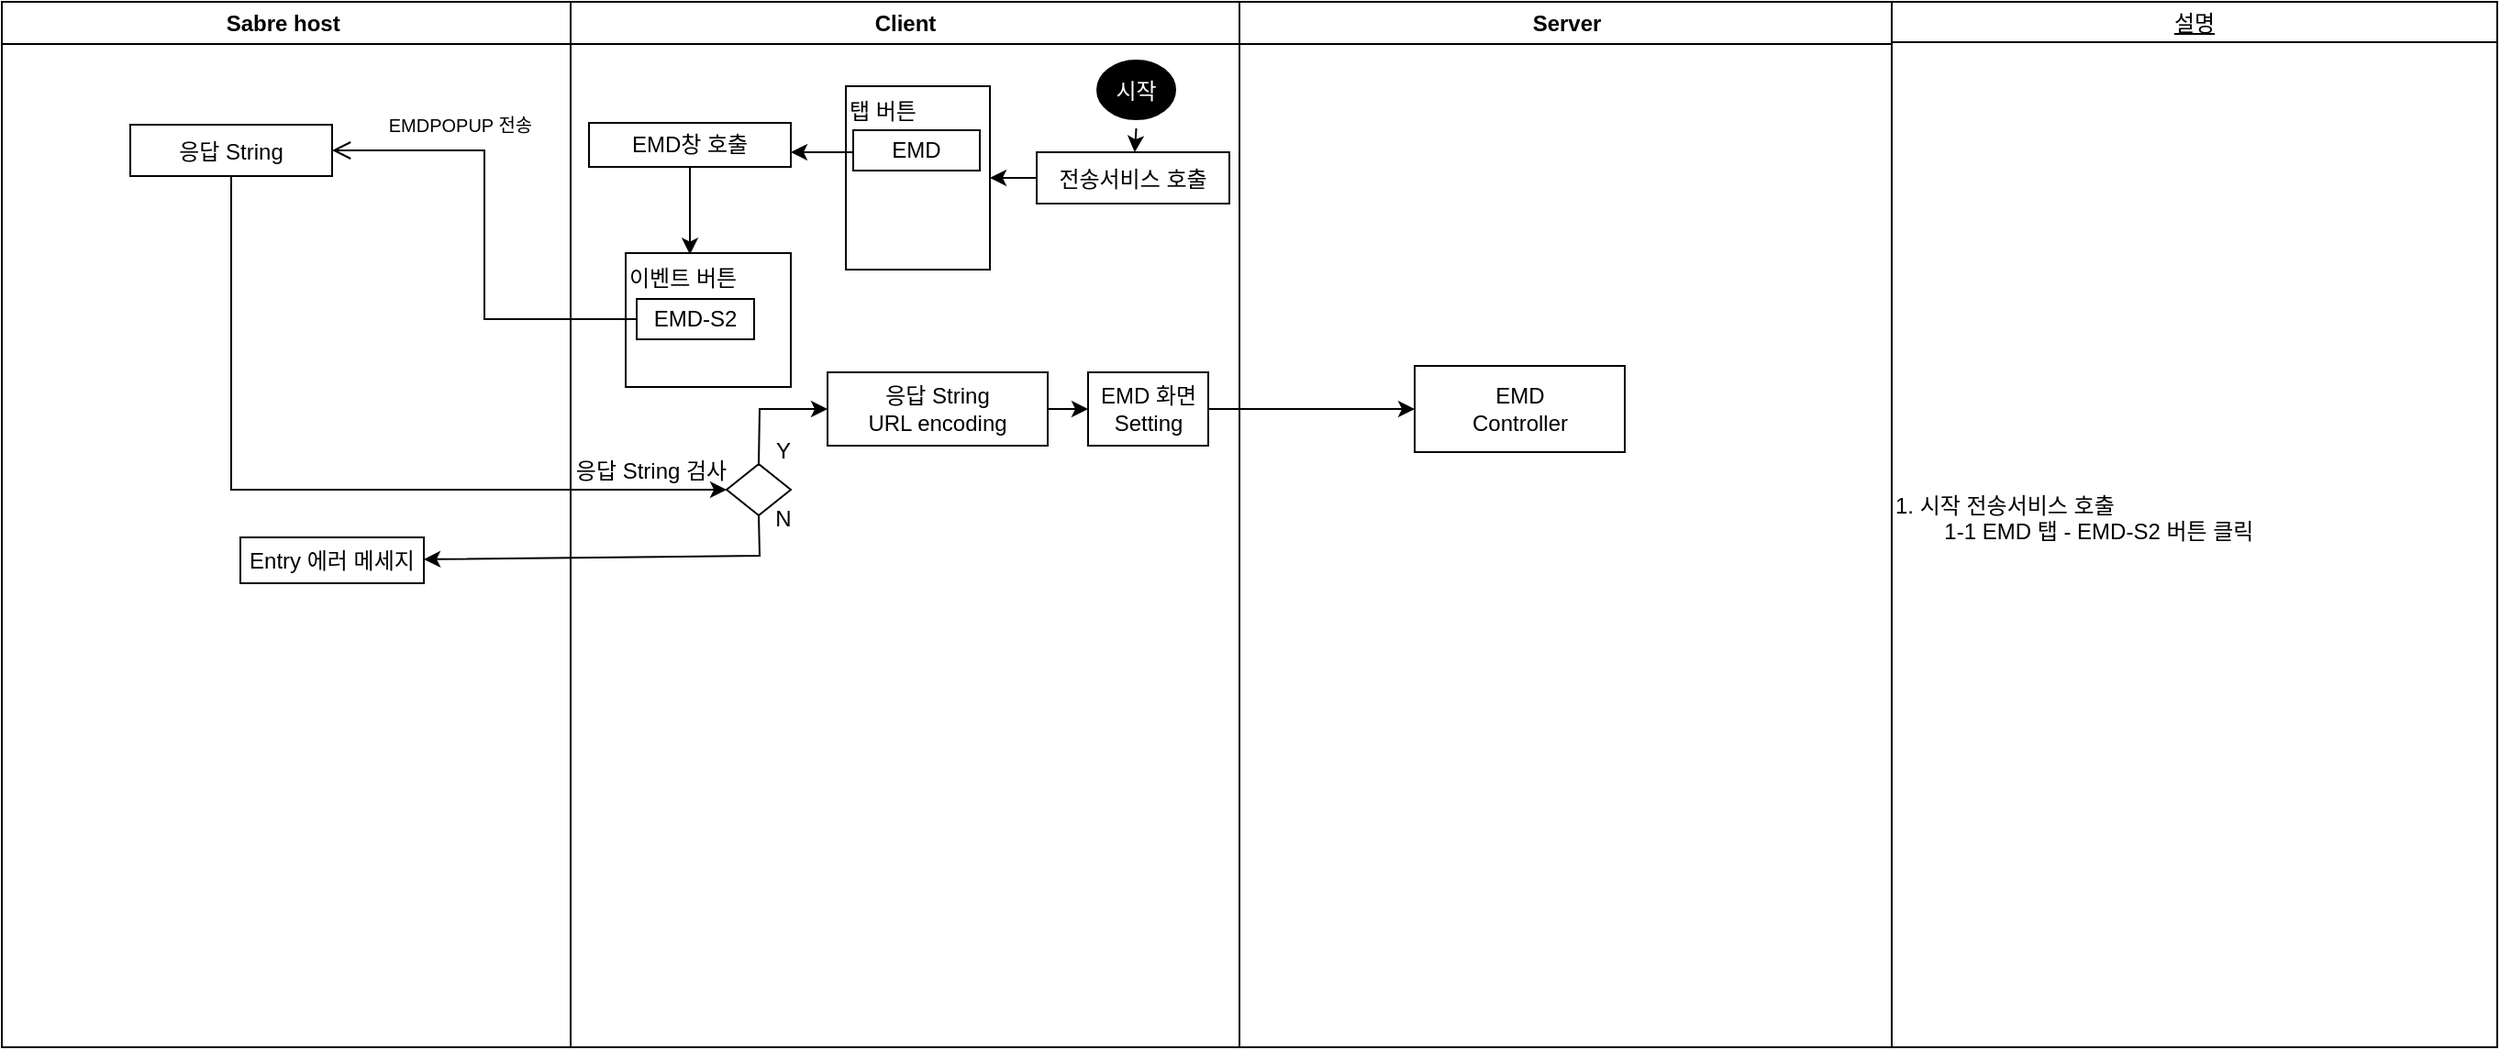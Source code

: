 <mxfile version="22.0.2" type="github">
  <diagram name="Page-1" id="e7e014a7-5840-1c2e-5031-d8a46d1fe8dd">
    <mxGraphModel dx="1434" dy="790" grid="1" gridSize="10" guides="1" tooltips="1" connect="1" arrows="1" fold="1" page="1" pageScale="1" pageWidth="1169" pageHeight="826" background="none" math="0" shadow="0">
      <root>
        <mxCell id="0" />
        <mxCell id="1" parent="0" />
        <mxCell id="2" value="Sabre host " style="swimlane;whiteSpace=wrap" parent="1" vertex="1">
          <mxGeometry x="50" y="128" width="310" height="570" as="geometry" />
        </mxCell>
        <mxCell id="7" value="응답 String" style="" parent="2" vertex="1">
          <mxGeometry x="70" y="67" width="110" height="28" as="geometry" />
        </mxCell>
        <mxCell id="6lSSJdkd9sKQMiOpRLFT-60" value="EMDPOPUP 전송" style="text;html=1;strokeColor=none;fillColor=none;align=center;verticalAlign=middle;whiteSpace=wrap;rounded=0;fontSize=10;" vertex="1" parent="2">
          <mxGeometry x="200" y="52" width="100" height="30" as="geometry" />
        </mxCell>
        <mxCell id="6lSSJdkd9sKQMiOpRLFT-95" value="Entry 에러 메세지" style="rounded=0;whiteSpace=wrap;html=1;" vertex="1" parent="2">
          <mxGeometry x="130" y="292" width="100" height="25" as="geometry" />
        </mxCell>
        <mxCell id="3" value="Client" style="swimlane;whiteSpace=wrap" parent="1" vertex="1">
          <mxGeometry x="360" y="128" width="364.5" height="570" as="geometry" />
        </mxCell>
        <mxCell id="13" value="시작" style="ellipse;shape=startState;fillColor=#000000;strokeColor=#FFFFFF;fontColor=#FFFFFF;" parent="3" vertex="1">
          <mxGeometry x="282" y="27" width="52.5" height="42" as="geometry" />
        </mxCell>
        <mxCell id="6lSSJdkd9sKQMiOpRLFT-57" value="" style="edgeStyle=orthogonalEdgeStyle;rounded=0;orthogonalLoop=1;jettySize=auto;html=1;" edge="1" parent="3" source="15" target="6lSSJdkd9sKQMiOpRLFT-56">
          <mxGeometry relative="1" as="geometry" />
        </mxCell>
        <mxCell id="15" value="전송서비스 호출" style="" parent="3" vertex="1">
          <mxGeometry x="254" y="82" width="105" height="28" as="geometry" />
        </mxCell>
        <mxCell id="6lSSJdkd9sKQMiOpRLFT-75" value="" style="edgeStyle=orthogonalEdgeStyle;rounded=0;orthogonalLoop=1;jettySize=auto;html=1;entryX=0.389;entryY=0.01;entryDx=0;entryDy=0;entryPerimeter=0;" edge="1" parent="3" source="6lSSJdkd9sKQMiOpRLFT-50" target="6lSSJdkd9sKQMiOpRLFT-61">
          <mxGeometry relative="1" as="geometry" />
        </mxCell>
        <mxCell id="6lSSJdkd9sKQMiOpRLFT-50" value="EMD창 호출" style="whiteSpace=wrap;html=1;" vertex="1" parent="3">
          <mxGeometry x="10" y="66" width="110" height="24" as="geometry" />
        </mxCell>
        <mxCell id="6lSSJdkd9sKQMiOpRLFT-56" value="탭 버튼&#xa;" style="align=left;verticalAlign=top;" vertex="1" parent="3">
          <mxGeometry x="150" y="46" width="78.5" height="100" as="geometry" />
        </mxCell>
        <mxCell id="6lSSJdkd9sKQMiOpRLFT-65" value="" style="edgeStyle=orthogonalEdgeStyle;rounded=0;orthogonalLoop=1;jettySize=auto;html=1;" edge="1" parent="3" source="6lSSJdkd9sKQMiOpRLFT-58" target="6lSSJdkd9sKQMiOpRLFT-50">
          <mxGeometry relative="1" as="geometry">
            <Array as="points">
              <mxPoint x="140" y="82" />
              <mxPoint x="140" y="82" />
            </Array>
          </mxGeometry>
        </mxCell>
        <mxCell id="6lSSJdkd9sKQMiOpRLFT-58" value="EMD" style="rounded=0;whiteSpace=wrap;html=1;" vertex="1" parent="3">
          <mxGeometry x="154" y="70" width="69" height="22" as="geometry" />
        </mxCell>
        <mxCell id="6lSSJdkd9sKQMiOpRLFT-61" value="이벤트 버튼&#xa;" style="align=left;verticalAlign=top;" vertex="1" parent="3">
          <mxGeometry x="30" y="137" width="90" height="73" as="geometry" />
        </mxCell>
        <mxCell id="6lSSJdkd9sKQMiOpRLFT-62" value="EMD-S2" style="rounded=0;whiteSpace=wrap;html=1;" vertex="1" parent="3">
          <mxGeometry x="36" y="162" width="64" height="22" as="geometry" />
        </mxCell>
        <mxCell id="6lSSJdkd9sKQMiOpRLFT-72" value="" style="endArrow=classic;html=1;rounded=0;exitX=0.5;exitY=1;exitDx=0;exitDy=0;" edge="1" parent="3" source="13" target="15">
          <mxGeometry width="50" height="50" relative="1" as="geometry">
            <mxPoint x="370" y="302" as="sourcePoint" />
            <mxPoint x="420" y="252" as="targetPoint" />
          </mxGeometry>
        </mxCell>
        <mxCell id="6lSSJdkd9sKQMiOpRLFT-79" value="" style="rhombus;whiteSpace=wrap;html=1;" vertex="1" parent="3">
          <mxGeometry x="85" y="252" width="35" height="28" as="geometry" />
        </mxCell>
        <mxCell id="6lSSJdkd9sKQMiOpRLFT-81" value="응답 String 검사" style="text;html=1;strokeColor=none;fillColor=none;align=center;verticalAlign=middle;whiteSpace=wrap;rounded=0;" vertex="1" parent="3">
          <mxGeometry x="-21" y="241" width="130" height="30" as="geometry" />
        </mxCell>
        <mxCell id="6lSSJdkd9sKQMiOpRLFT-82" value="Y" style="text;html=1;strokeColor=none;fillColor=none;align=center;verticalAlign=middle;whiteSpace=wrap;rounded=0;" vertex="1" parent="3">
          <mxGeometry x="89" y="239" width="54" height="11" as="geometry" />
        </mxCell>
        <mxCell id="6lSSJdkd9sKQMiOpRLFT-83" value="N" style="text;html=1;strokeColor=none;fillColor=none;align=center;verticalAlign=middle;whiteSpace=wrap;rounded=0;" vertex="1" parent="3">
          <mxGeometry x="106" y="280" width="20" height="3" as="geometry" />
        </mxCell>
        <mxCell id="6lSSJdkd9sKQMiOpRLFT-90" value="" style="edgeStyle=orthogonalEdgeStyle;rounded=0;orthogonalLoop=1;jettySize=auto;html=1;" edge="1" parent="3" source="6lSSJdkd9sKQMiOpRLFT-85" target="6lSSJdkd9sKQMiOpRLFT-89">
          <mxGeometry relative="1" as="geometry" />
        </mxCell>
        <mxCell id="6lSSJdkd9sKQMiOpRLFT-85" value="응답 String&lt;br&gt;URL encoding" style="rounded=0;whiteSpace=wrap;html=1;" vertex="1" parent="3">
          <mxGeometry x="140" y="202" width="120" height="40" as="geometry" />
        </mxCell>
        <mxCell id="6lSSJdkd9sKQMiOpRLFT-84" value="" style="endArrow=classic;html=1;rounded=0;exitX=0.5;exitY=0;exitDx=0;exitDy=0;entryX=0;entryY=0.5;entryDx=0;entryDy=0;" edge="1" parent="3" source="6lSSJdkd9sKQMiOpRLFT-79" target="6lSSJdkd9sKQMiOpRLFT-85">
          <mxGeometry width="50" height="50" relative="1" as="geometry">
            <mxPoint x="100" y="252" as="sourcePoint" />
            <mxPoint x="130" y="222" as="targetPoint" />
            <Array as="points">
              <mxPoint x="103" y="222" />
            </Array>
          </mxGeometry>
        </mxCell>
        <mxCell id="6lSSJdkd9sKQMiOpRLFT-89" value="EMD 화면&lt;br&gt;Setting" style="rounded=0;whiteSpace=wrap;html=1;" vertex="1" parent="3">
          <mxGeometry x="282" y="202" width="65.5" height="40" as="geometry" />
        </mxCell>
        <mxCell id="4" value="Server" style="swimlane;whiteSpace=wrap" parent="1" vertex="1">
          <mxGeometry x="724.5" y="128" width="355.5" height="570" as="geometry" />
        </mxCell>
        <mxCell id="6lSSJdkd9sKQMiOpRLFT-91" value="EMD&lt;br&gt;Controller" style="rounded=0;whiteSpace=wrap;html=1;" vertex="1" parent="4">
          <mxGeometry x="95.5" y="198.5" width="114.5" height="47" as="geometry" />
        </mxCell>
        <mxCell id="6lSSJdkd9sKQMiOpRLFT-41" value="설명" style="swimlane;whiteSpace=wrap;fontStyle=4" vertex="1" parent="1">
          <mxGeometry x="1080" y="128" width="330" height="570" as="geometry" />
        </mxCell>
        <mxCell id="6lSSJdkd9sKQMiOpRLFT-48" value="1. 시작 전송서비스 호출&lt;br&gt;&lt;span style=&quot;white-space: pre;&quot;&gt;&#x9;&lt;/span&gt;1-1 EMD 탭 - EMD-S2 버튼 클릭&lt;br&gt;&lt;span style=&quot;white-space: pre;&quot;&gt;&#x9;&lt;/span&gt;&lt;br&gt;&lt;span style=&quot;white-space: pre;&quot;&gt;&#x9;&lt;/span&gt;&lt;span style=&quot;white-space: pre;&quot;&gt;&#x9;&lt;/span&gt;&amp;nbsp;" style="whiteSpace=wrap;html=1;align=left;" vertex="1" parent="6lSSJdkd9sKQMiOpRLFT-41">
          <mxGeometry y="22" width="330" height="548" as="geometry" />
        </mxCell>
        <mxCell id="6lSSJdkd9sKQMiOpRLFT-59" value="" style="edgeStyle=elbowEdgeStyle;elbow=horizontal;verticalAlign=bottom;endArrow=open;endSize=8;strokeColor=#000000;endFill=1;rounded=0;exitX=0;exitY=0.5;exitDx=0;exitDy=0;entryX=1;entryY=0.5;entryDx=0;entryDy=0;" edge="1" parent="1" source="6lSSJdkd9sKQMiOpRLFT-62" target="7">
          <mxGeometry x="40" y="20" as="geometry">
            <mxPoint x="635" y="222" as="targetPoint" />
            <mxPoint x="670" y="222" as="sourcePoint" />
          </mxGeometry>
        </mxCell>
        <mxCell id="6lSSJdkd9sKQMiOpRLFT-80" value="" style="endArrow=classic;html=1;rounded=0;exitX=0.5;exitY=1;exitDx=0;exitDy=0;entryX=0;entryY=0.5;entryDx=0;entryDy=0;" edge="1" parent="1" source="7" target="6lSSJdkd9sKQMiOpRLFT-79">
          <mxGeometry width="50" height="50" relative="1" as="geometry">
            <mxPoint x="730" y="430" as="sourcePoint" />
            <mxPoint x="780" y="380" as="targetPoint" />
            <Array as="points">
              <mxPoint x="175" y="394" />
            </Array>
          </mxGeometry>
        </mxCell>
        <mxCell id="6lSSJdkd9sKQMiOpRLFT-92" value="" style="edgeStyle=orthogonalEdgeStyle;rounded=0;orthogonalLoop=1;jettySize=auto;html=1;" edge="1" parent="1" source="6lSSJdkd9sKQMiOpRLFT-89" target="6lSSJdkd9sKQMiOpRLFT-91">
          <mxGeometry relative="1" as="geometry" />
        </mxCell>
        <mxCell id="6lSSJdkd9sKQMiOpRLFT-94" value="" style="endArrow=classic;html=1;rounded=0;exitX=0.5;exitY=1;exitDx=0;exitDy=0;" edge="1" parent="1" source="6lSSJdkd9sKQMiOpRLFT-79" target="6lSSJdkd9sKQMiOpRLFT-95">
          <mxGeometry width="50" height="50" relative="1" as="geometry">
            <mxPoint x="730" y="430" as="sourcePoint" />
            <mxPoint x="280" y="440" as="targetPoint" />
            <Array as="points">
              <mxPoint x="463" y="430" />
            </Array>
          </mxGeometry>
        </mxCell>
      </root>
    </mxGraphModel>
  </diagram>
</mxfile>
